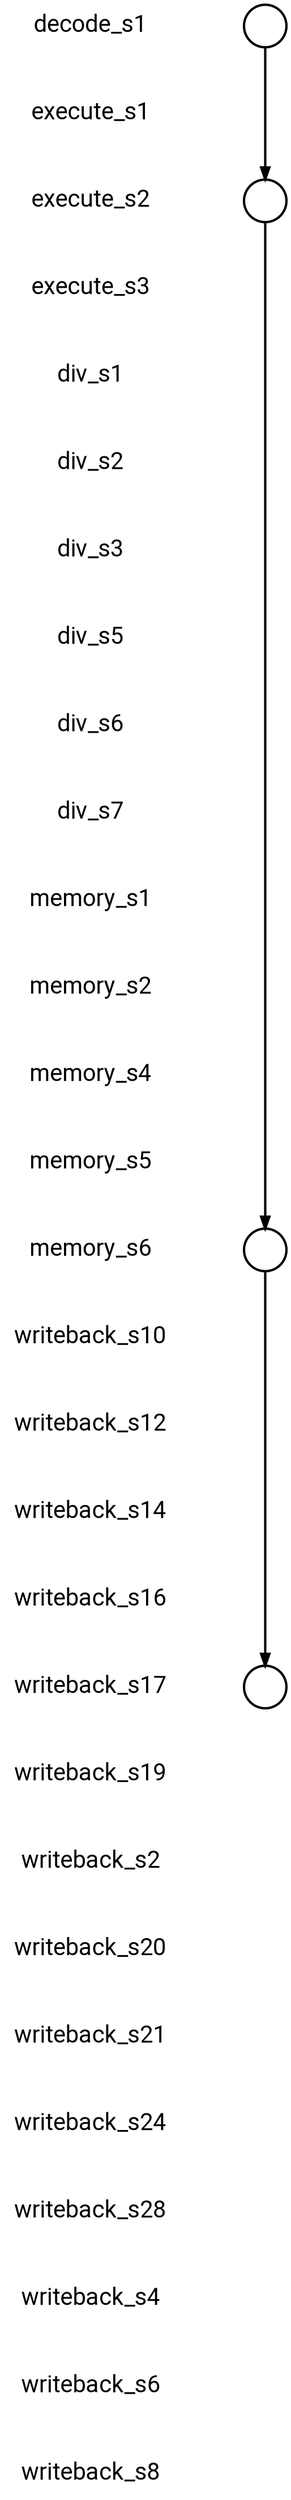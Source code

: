 
digraph G {
    edge [penwidth=2];
    node [ shape=box, fontsize=20, penwidth=2, fontname="roboto"];
    esep=0.5;
    layout=neato;
    overlap=scale;
    splines=true;

l_decode_s1 [label="decode_s1"; pos="0,-0!"; shape=none];

l_execute_s1 [label="execute_s1"; pos="0,-1!"; shape=none];

l_execute_s2 [label="execute_s2"; pos="0,-2!"; shape=none];

l_execute_s3 [label="execute_s3"; pos="0,-3!"; shape=none];

l_div_s1 [label="div_s1"; pos="0,-4!"; shape=none];

l_div_s2 [label="div_s2"; pos="0,-5!"; shape=none];

l_div_s3 [label="div_s3"; pos="0,-6!"; shape=none];

l_div_s5 [label="div_s5"; pos="0,-7!"; shape=none];

l_div_s6 [label="div_s6"; pos="0,-8!"; shape=none];

l_div_s7 [label="div_s7"; pos="0,-9!"; shape=none];

l_memory_s1 [label="memory_s1"; pos="0,-10!"; shape=none];

l_memory_s2 [label="memory_s2"; pos="0,-11!"; shape=none];

l_memory_s4 [label="memory_s4"; pos="0,-12!"; shape=none];

l_memory_s5 [label="memory_s5"; pos="0,-13!"; shape=none];

l_memory_s6 [label="memory_s6"; pos="0,-14!"; shape=none];

l_writeback_s10 [label="writeback_s10"; pos="0,-15!"; shape=none];

l_writeback_s12 [label="writeback_s12"; pos="0,-16!"; shape=none];

l_writeback_s14 [label="writeback_s14"; pos="0,-17!"; shape=none];

l_writeback_s16 [label="writeback_s16"; pos="0,-18!"; shape=none];

l_writeback_s17 [label="writeback_s17"; pos="0,-19!"; shape=none];

l_writeback_s19 [label="writeback_s19"; pos="0,-20!"; shape=none];

l_writeback_s2 [label="writeback_s2"; pos="0,-21!"; shape=none];

l_writeback_s20 [label="writeback_s20"; pos="0,-22!"; shape=none];

l_writeback_s21 [label="writeback_s21"; pos="0,-23!"; shape=none];

l_writeback_s24 [label="writeback_s24"; pos="0,-24!"; shape=none];

l_writeback_s28 [label="writeback_s28"; pos="0,-25!"; shape=none];

l_writeback_s4 [label="writeback_s4"; pos="0,-26!"; shape=none];

l_writeback_s6 [label="writeback_s6"; pos="0,-27!"; shape=none];

l_writeback_s8 [label="writeback_s8"; pos="0,-28!"; shape=none];

n_decode_s1 [label=""; pos="2,-0!"; shape=circle ]; 


n_execute_s2 [label=""; pos="2,-2!"; shape=circle ]; 


n_memory_s6 [label=""; pos="2,-14!"; shape=circle ]; 


n_writeback_s17 [label=""; pos="2,-19!"; shape=circle ]; 


n_decode_s1 -> n_execute_s2 [color="black"];

n_execute_s2 -> n_memory_s6 [color="black"];

n_memory_s6 -> n_writeback_s17 [color="black"];
}
